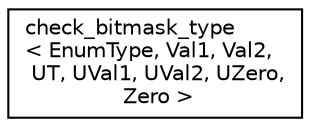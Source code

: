 digraph "Graphical Class Hierarchy"
{
  edge [fontname="Helvetica",fontsize="10",labelfontname="Helvetica",labelfontsize="10"];
  node [fontname="Helvetica",fontsize="10",shape=record];
  rankdir="LR";
  Node0 [label="check_bitmask_type\l\< EnumType, Val1, Val2,\l UT, UVal1, UVal2, UZero,\l Zero \>",height=0.2,width=0.4,color="black", fillcolor="white", style="filled",URL="$structcheck__bitmask__type.html"];
}
